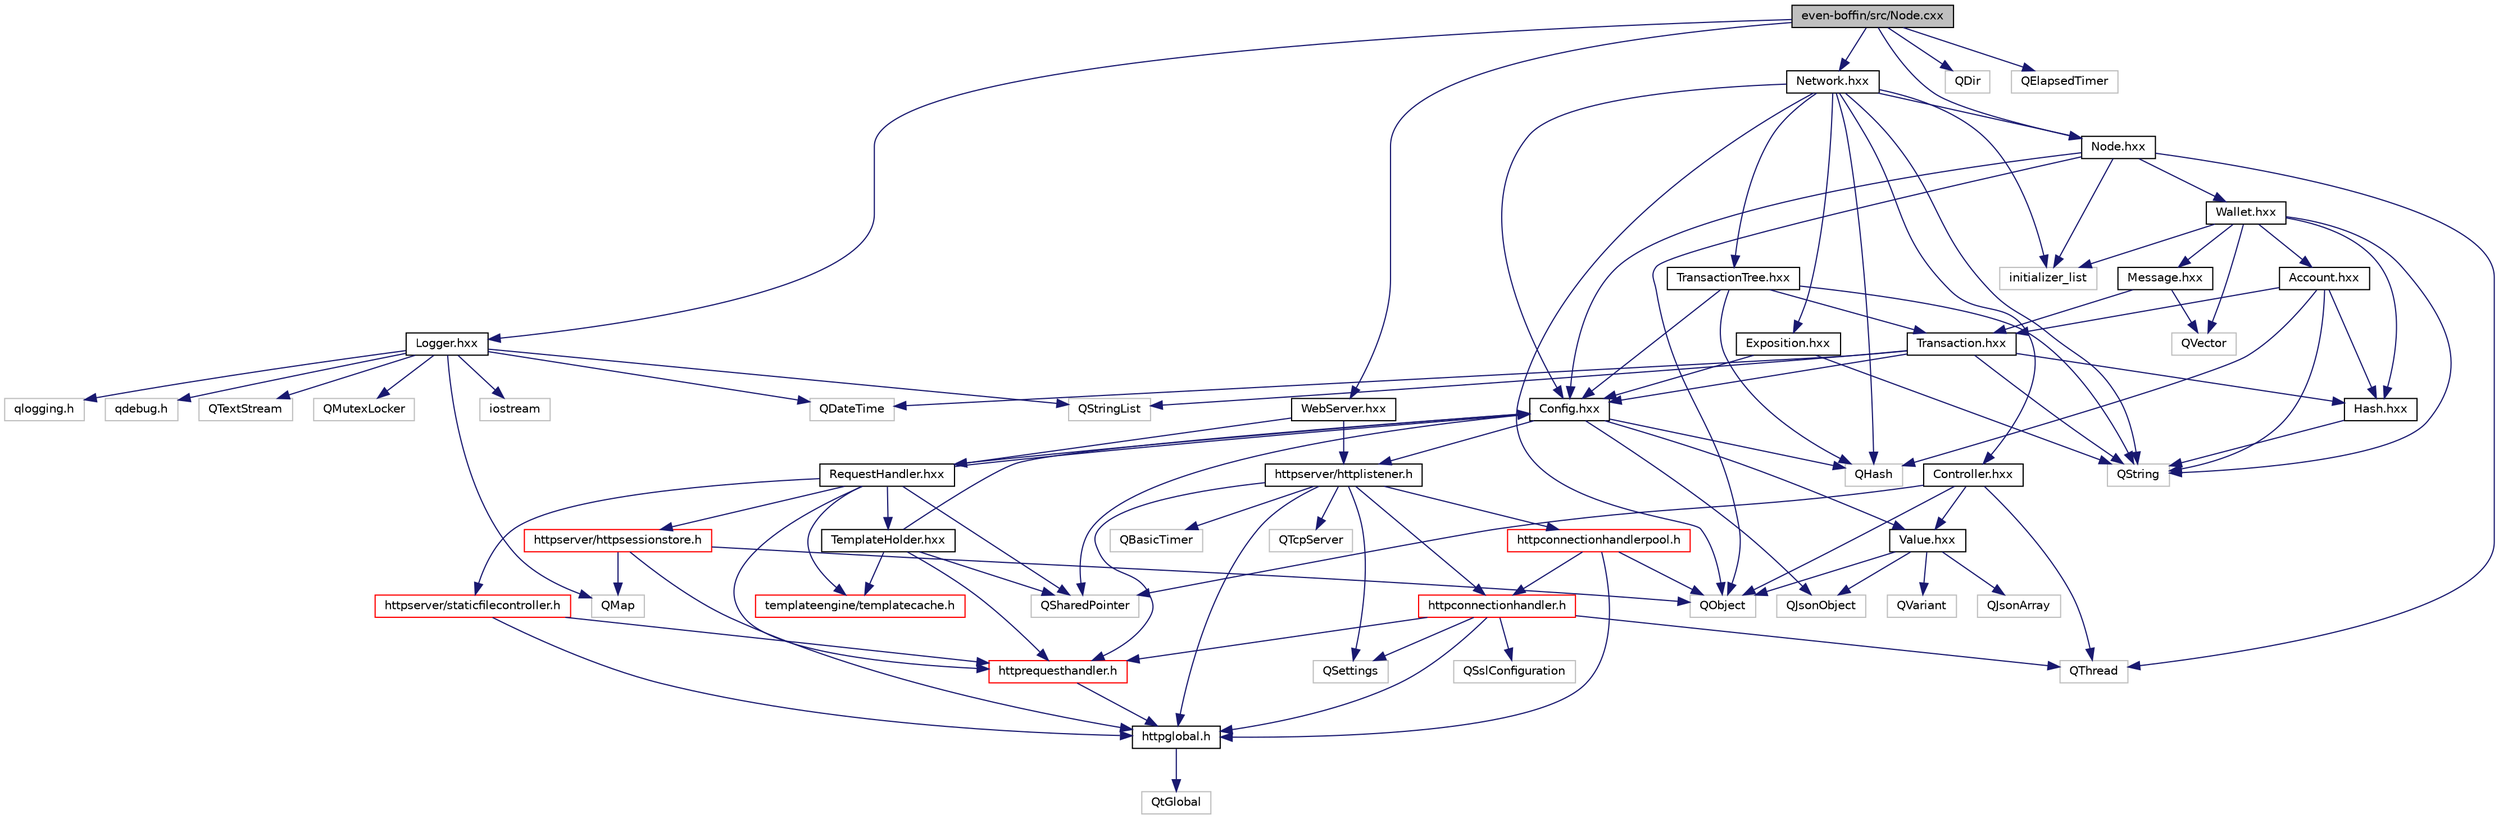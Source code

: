 digraph "even-boffin/src/Node.cxx"
{
  edge [fontname="Helvetica",fontsize="10",labelfontname="Helvetica",labelfontsize="10"];
  node [fontname="Helvetica",fontsize="10",shape=record];
  Node0 [label="even-boffin/src/Node.cxx",height=0.2,width=0.4,color="black", fillcolor="grey75", style="filled", fontcolor="black"];
  Node0 -> Node1 [color="midnightblue",fontsize="10",style="solid"];
  Node1 [label="Logger.hxx",height=0.2,width=0.4,color="black", fillcolor="white", style="filled",URL="$_logger_8hxx.html"];
  Node1 -> Node2 [color="midnightblue",fontsize="10",style="solid"];
  Node2 [label="iostream",height=0.2,width=0.4,color="grey75", fillcolor="white", style="filled"];
  Node1 -> Node3 [color="midnightblue",fontsize="10",style="solid"];
  Node3 [label="qlogging.h",height=0.2,width=0.4,color="grey75", fillcolor="white", style="filled"];
  Node1 -> Node4 [color="midnightblue",fontsize="10",style="solid"];
  Node4 [label="qdebug.h",height=0.2,width=0.4,color="grey75", fillcolor="white", style="filled"];
  Node1 -> Node5 [color="midnightblue",fontsize="10",style="solid"];
  Node5 [label="QMap",height=0.2,width=0.4,color="grey75", fillcolor="white", style="filled"];
  Node1 -> Node6 [color="midnightblue",fontsize="10",style="solid"];
  Node6 [label="QStringList",height=0.2,width=0.4,color="grey75", fillcolor="white", style="filled"];
  Node1 -> Node7 [color="midnightblue",fontsize="10",style="solid"];
  Node7 [label="QTextStream",height=0.2,width=0.4,color="grey75", fillcolor="white", style="filled"];
  Node1 -> Node8 [color="midnightblue",fontsize="10",style="solid"];
  Node8 [label="QMutexLocker",height=0.2,width=0.4,color="grey75", fillcolor="white", style="filled"];
  Node1 -> Node9 [color="midnightblue",fontsize="10",style="solid"];
  Node9 [label="QDateTime",height=0.2,width=0.4,color="grey75", fillcolor="white", style="filled"];
  Node0 -> Node10 [color="midnightblue",fontsize="10",style="solid"];
  Node10 [label="Node.hxx",height=0.2,width=0.4,color="black", fillcolor="white", style="filled",URL="$_node_8hxx.html"];
  Node10 -> Node11 [color="midnightblue",fontsize="10",style="solid"];
  Node11 [label="Config.hxx",height=0.2,width=0.4,color="black", fillcolor="white", style="filled",URL="$_config_8hxx.html"];
  Node11 -> Node12 [color="midnightblue",fontsize="10",style="solid"];
  Node12 [label="Value.hxx",height=0.2,width=0.4,color="black", fillcolor="white", style="filled",URL="$_value_8hxx_source.html"];
  Node12 -> Node13 [color="midnightblue",fontsize="10",style="solid"];
  Node13 [label="QObject",height=0.2,width=0.4,color="grey75", fillcolor="white", style="filled"];
  Node12 -> Node14 [color="midnightblue",fontsize="10",style="solid"];
  Node14 [label="QVariant",height=0.2,width=0.4,color="grey75", fillcolor="white", style="filled"];
  Node12 -> Node15 [color="midnightblue",fontsize="10",style="solid"];
  Node15 [label="QJsonObject",height=0.2,width=0.4,color="grey75", fillcolor="white", style="filled"];
  Node12 -> Node16 [color="midnightblue",fontsize="10",style="solid"];
  Node16 [label="QJsonArray",height=0.2,width=0.4,color="grey75", fillcolor="white", style="filled"];
  Node11 -> Node17 [color="midnightblue",fontsize="10",style="solid"];
  Node17 [label="httpserver/httplistener.h",height=0.2,width=0.4,color="black", fillcolor="white", style="filled",URL="$httplistener_8h.html"];
  Node17 -> Node18 [color="midnightblue",fontsize="10",style="solid"];
  Node18 [label="QTcpServer",height=0.2,width=0.4,color="grey75", fillcolor="white", style="filled"];
  Node17 -> Node19 [color="midnightblue",fontsize="10",style="solid"];
  Node19 [label="QSettings",height=0.2,width=0.4,color="grey75", fillcolor="white", style="filled"];
  Node17 -> Node20 [color="midnightblue",fontsize="10",style="solid"];
  Node20 [label="QBasicTimer",height=0.2,width=0.4,color="grey75", fillcolor="white", style="filled"];
  Node17 -> Node21 [color="midnightblue",fontsize="10",style="solid"];
  Node21 [label="httpglobal.h",height=0.2,width=0.4,color="black", fillcolor="white", style="filled",URL="$httpglobal_8h.html"];
  Node21 -> Node22 [color="midnightblue",fontsize="10",style="solid"];
  Node22 [label="QtGlobal",height=0.2,width=0.4,color="grey75", fillcolor="white", style="filled"];
  Node17 -> Node23 [color="midnightblue",fontsize="10",style="solid"];
  Node23 [label="httpconnectionhandler.h",height=0.2,width=0.4,color="red", fillcolor="white", style="filled",URL="$httpconnectionhandler_8h.html"];
  Node23 -> Node24 [color="midnightblue",fontsize="10",style="solid"];
  Node24 [label="QSslConfiguration",height=0.2,width=0.4,color="grey75", fillcolor="white", style="filled"];
  Node23 -> Node19 [color="midnightblue",fontsize="10",style="solid"];
  Node23 -> Node27 [color="midnightblue",fontsize="10",style="solid"];
  Node27 [label="QThread",height=0.2,width=0.4,color="grey75", fillcolor="white", style="filled"];
  Node23 -> Node21 [color="midnightblue",fontsize="10",style="solid"];
  Node23 -> Node34 [color="midnightblue",fontsize="10",style="solid"];
  Node34 [label="httprequesthandler.h",height=0.2,width=0.4,color="red", fillcolor="white", style="filled",URL="$httprequesthandler_8h.html"];
  Node34 -> Node21 [color="midnightblue",fontsize="10",style="solid"];
  Node17 -> Node56 [color="midnightblue",fontsize="10",style="solid"];
  Node56 [label="httpconnectionhandlerpool.h",height=0.2,width=0.4,color="red", fillcolor="white", style="filled",URL="$httpconnectionhandlerpool_8h_source.html"];
  Node56 -> Node13 [color="midnightblue",fontsize="10",style="solid"];
  Node56 -> Node21 [color="midnightblue",fontsize="10",style="solid"];
  Node56 -> Node23 [color="midnightblue",fontsize="10",style="solid"];
  Node17 -> Node34 [color="midnightblue",fontsize="10",style="solid"];
  Node11 -> Node58 [color="midnightblue",fontsize="10",style="solid"];
  Node58 [label="RequestHandler.hxx",height=0.2,width=0.4,color="black", fillcolor="white", style="filled",URL="$_request_handler_8hxx_source.html"];
  Node58 -> Node11 [color="midnightblue",fontsize="10",style="solid"];
  Node58 -> Node59 [color="midnightblue",fontsize="10",style="solid"];
  Node59 [label="TemplateHolder.hxx",height=0.2,width=0.4,color="black", fillcolor="white", style="filled",URL="$_template_holder_8hxx.html"];
  Node59 -> Node11 [color="midnightblue",fontsize="10",style="solid"];
  Node59 -> Node34 [color="midnightblue",fontsize="10",style="solid"];
  Node59 -> Node60 [color="midnightblue",fontsize="10",style="solid"];
  Node60 [label="templateengine/templatecache.h",height=0.2,width=0.4,color="red", fillcolor="white", style="filled",URL="$templatecache_8h_source.html"];
  Node59 -> Node69 [color="midnightblue",fontsize="10",style="solid"];
  Node69 [label="QSharedPointer",height=0.2,width=0.4,color="grey75", fillcolor="white", style="filled"];
  Node58 -> Node34 [color="midnightblue",fontsize="10",style="solid"];
  Node58 -> Node70 [color="midnightblue",fontsize="10",style="solid"];
  Node70 [label="httpserver/httpsessionstore.h",height=0.2,width=0.4,color="red", fillcolor="white", style="filled",URL="$httpsessionstore_8h.html"];
  Node70 -> Node13 [color="midnightblue",fontsize="10",style="solid"];
  Node70 -> Node5 [color="midnightblue",fontsize="10",style="solid"];
  Node70 -> Node21 [color="midnightblue",fontsize="10",style="solid"];
  Node58 -> Node73 [color="midnightblue",fontsize="10",style="solid"];
  Node73 [label="httpserver/staticfilecontroller.h",height=0.2,width=0.4,color="red", fillcolor="white", style="filled",URL="$staticfilecontroller_8h.html"];
  Node73 -> Node21 [color="midnightblue",fontsize="10",style="solid"];
  Node73 -> Node34 [color="midnightblue",fontsize="10",style="solid"];
  Node58 -> Node60 [color="midnightblue",fontsize="10",style="solid"];
  Node58 -> Node69 [color="midnightblue",fontsize="10",style="solid"];
  Node11 -> Node74 [color="midnightblue",fontsize="10",style="solid"];
  Node74 [label="QHash",height=0.2,width=0.4,color="grey75", fillcolor="white", style="filled"];
  Node11 -> Node69 [color="midnightblue",fontsize="10",style="solid"];
  Node11 -> Node15 [color="midnightblue",fontsize="10",style="solid"];
  Node10 -> Node75 [color="midnightblue",fontsize="10",style="solid"];
  Node75 [label="Wallet.hxx",height=0.2,width=0.4,color="black", fillcolor="white", style="filled",URL="$_wallet_8hxx.html"];
  Node75 -> Node76 [color="midnightblue",fontsize="10",style="solid"];
  Node76 [label="Account.hxx",height=0.2,width=0.4,color="black", fillcolor="white", style="filled",URL="$_account_8hxx.html"];
  Node76 -> Node77 [color="midnightblue",fontsize="10",style="solid"];
  Node77 [label="Hash.hxx",height=0.2,width=0.4,color="black", fillcolor="white", style="filled",URL="$_hash_8hxx.html"];
  Node77 -> Node36 [color="midnightblue",fontsize="10",style="solid"];
  Node36 [label="QString",height=0.2,width=0.4,color="grey75", fillcolor="white", style="filled"];
  Node76 -> Node78 [color="midnightblue",fontsize="10",style="solid"];
  Node78 [label="Transaction.hxx",height=0.2,width=0.4,color="black", fillcolor="white", style="filled",URL="$_transaction_8hxx.html"];
  Node78 -> Node77 [color="midnightblue",fontsize="10",style="solid"];
  Node78 -> Node11 [color="midnightblue",fontsize="10",style="solid"];
  Node78 -> Node36 [color="midnightblue",fontsize="10",style="solid"];
  Node78 -> Node6 [color="midnightblue",fontsize="10",style="solid"];
  Node78 -> Node9 [color="midnightblue",fontsize="10",style="solid"];
  Node76 -> Node36 [color="midnightblue",fontsize="10",style="solid"];
  Node76 -> Node74 [color="midnightblue",fontsize="10",style="solid"];
  Node75 -> Node79 [color="midnightblue",fontsize="10",style="solid"];
  Node79 [label="Message.hxx",height=0.2,width=0.4,color="black", fillcolor="white", style="filled",URL="$_message_8hxx.html"];
  Node79 -> Node78 [color="midnightblue",fontsize="10",style="solid"];
  Node79 -> Node80 [color="midnightblue",fontsize="10",style="solid"];
  Node80 [label="QVector",height=0.2,width=0.4,color="grey75", fillcolor="white", style="filled"];
  Node75 -> Node77 [color="midnightblue",fontsize="10",style="solid"];
  Node75 -> Node81 [color="midnightblue",fontsize="10",style="solid"];
  Node81 [label="initializer_list",height=0.2,width=0.4,color="grey75", fillcolor="white", style="filled"];
  Node75 -> Node36 [color="midnightblue",fontsize="10",style="solid"];
  Node75 -> Node80 [color="midnightblue",fontsize="10",style="solid"];
  Node10 -> Node81 [color="midnightblue",fontsize="10",style="solid"];
  Node10 -> Node13 [color="midnightblue",fontsize="10",style="solid"];
  Node10 -> Node27 [color="midnightblue",fontsize="10",style="solid"];
  Node0 -> Node82 [color="midnightblue",fontsize="10",style="solid"];
  Node82 [label="WebServer.hxx",height=0.2,width=0.4,color="black", fillcolor="white", style="filled",URL="$_web_server_8hxx.html"];
  Node82 -> Node17 [color="midnightblue",fontsize="10",style="solid"];
  Node82 -> Node58 [color="midnightblue",fontsize="10",style="solid"];
  Node0 -> Node83 [color="midnightblue",fontsize="10",style="solid"];
  Node83 [label="Network.hxx",height=0.2,width=0.4,color="black", fillcolor="white", style="filled",URL="$_network_8hxx.html"];
  Node83 -> Node11 [color="midnightblue",fontsize="10",style="solid"];
  Node83 -> Node10 [color="midnightblue",fontsize="10",style="solid"];
  Node83 -> Node84 [color="midnightblue",fontsize="10",style="solid"];
  Node84 [label="Controller.hxx",height=0.2,width=0.4,color="black", fillcolor="white", style="filled",URL="$_controller_8hxx.html"];
  Node84 -> Node13 [color="midnightblue",fontsize="10",style="solid"];
  Node84 -> Node27 [color="midnightblue",fontsize="10",style="solid"];
  Node84 -> Node69 [color="midnightblue",fontsize="10",style="solid"];
  Node84 -> Node12 [color="midnightblue",fontsize="10",style="solid"];
  Node83 -> Node85 [color="midnightblue",fontsize="10",style="solid"];
  Node85 [label="TransactionTree.hxx",height=0.2,width=0.4,color="black", fillcolor="white", style="filled",URL="$_transaction_tree_8hxx.html"];
  Node85 -> Node78 [color="midnightblue",fontsize="10",style="solid"];
  Node85 -> Node11 [color="midnightblue",fontsize="10",style="solid"];
  Node85 -> Node36 [color="midnightblue",fontsize="10",style="solid"];
  Node85 -> Node74 [color="midnightblue",fontsize="10",style="solid"];
  Node83 -> Node86 [color="midnightblue",fontsize="10",style="solid"];
  Node86 [label="Exposition.hxx",height=0.2,width=0.4,color="black", fillcolor="white", style="filled",URL="$_exposition_8hxx.html"];
  Node86 -> Node11 [color="midnightblue",fontsize="10",style="solid"];
  Node86 -> Node36 [color="midnightblue",fontsize="10",style="solid"];
  Node83 -> Node81 [color="midnightblue",fontsize="10",style="solid"];
  Node83 -> Node13 [color="midnightblue",fontsize="10",style="solid"];
  Node83 -> Node74 [color="midnightblue",fontsize="10",style="solid"];
  Node83 -> Node36 [color="midnightblue",fontsize="10",style="solid"];
  Node0 -> Node87 [color="midnightblue",fontsize="10",style="solid"];
  Node87 [label="QDir",height=0.2,width=0.4,color="grey75", fillcolor="white", style="filled"];
  Node0 -> Node88 [color="midnightblue",fontsize="10",style="solid"];
  Node88 [label="QElapsedTimer",height=0.2,width=0.4,color="grey75", fillcolor="white", style="filled"];
}
